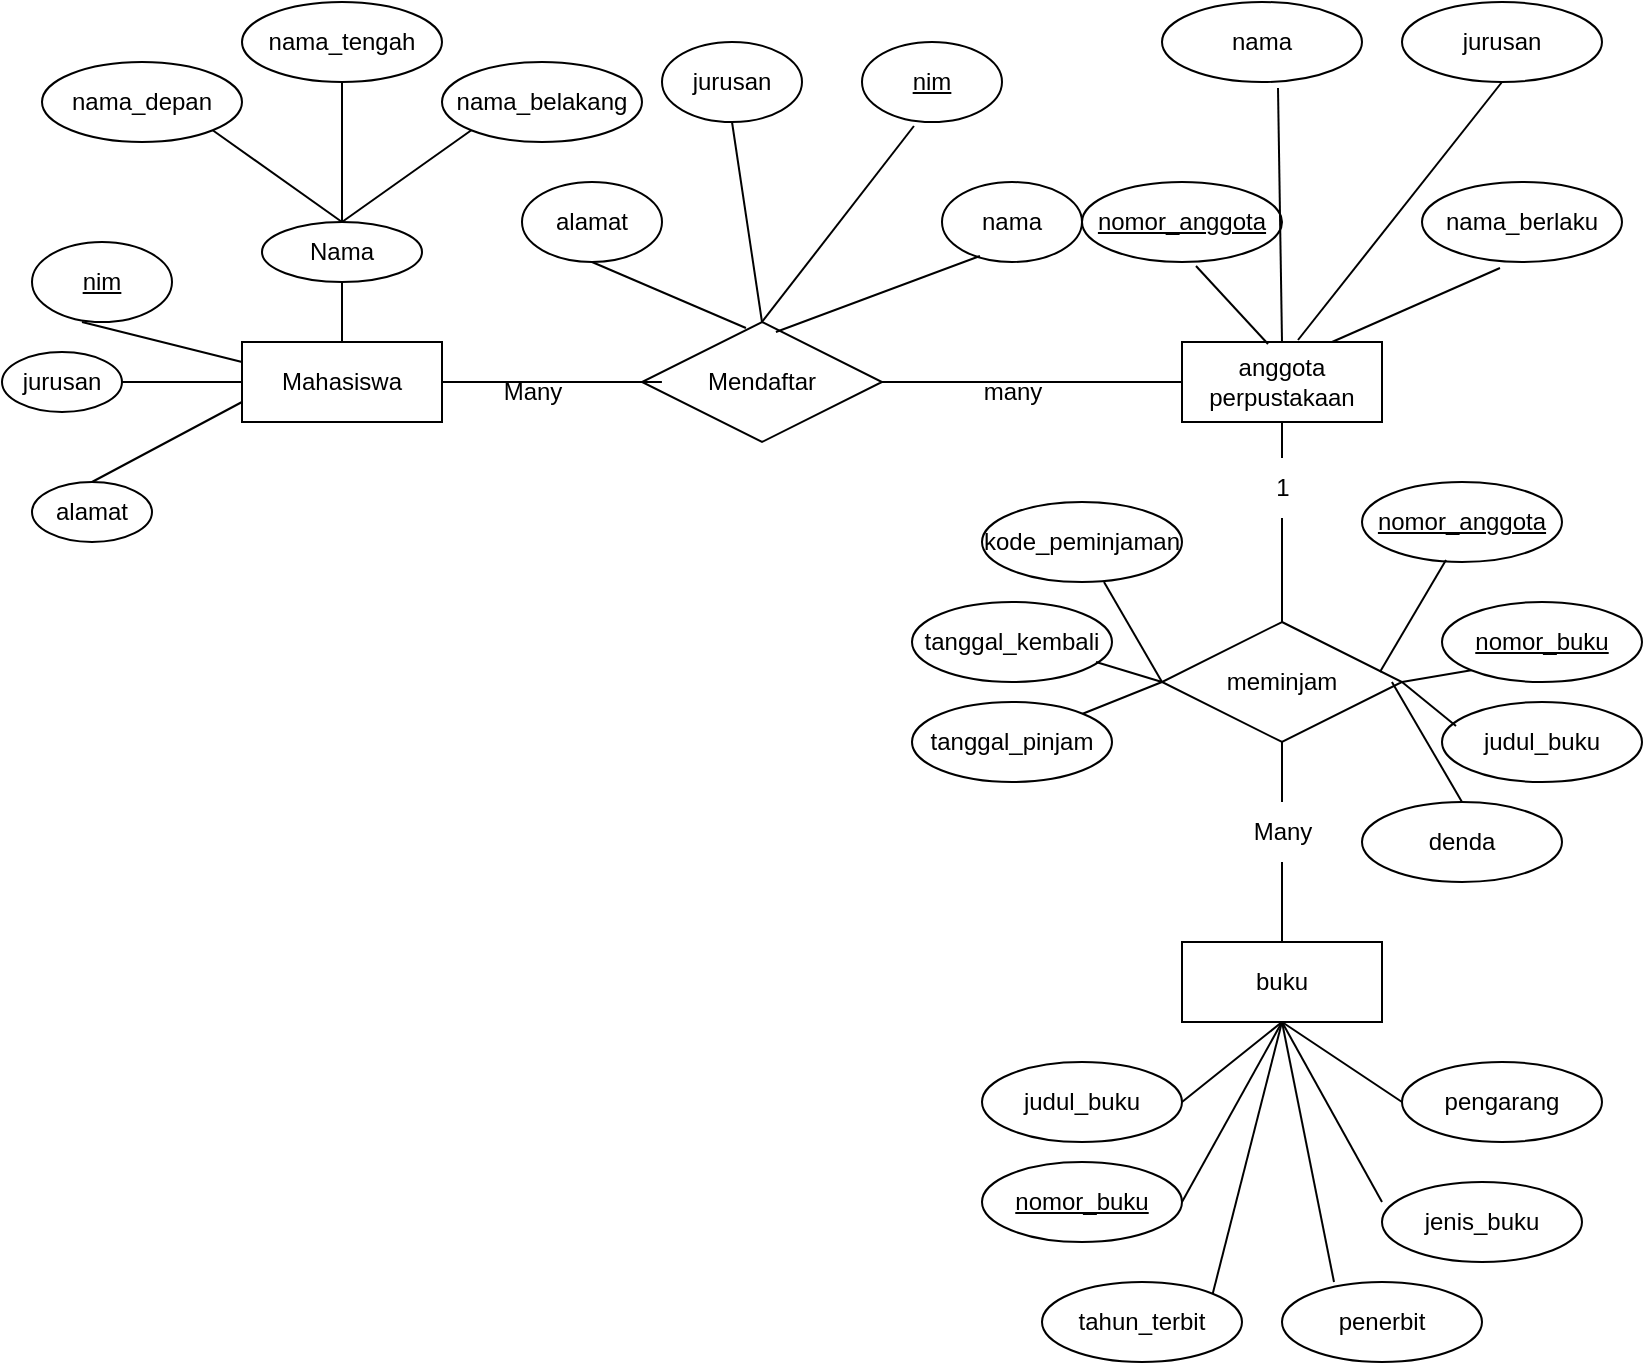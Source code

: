 <mxfile version="24.7.6">
  <diagram name="Page-1" id="3T8u2cyVK5gv6CKSMYh5">
    <mxGraphModel dx="954" dy="592" grid="1" gridSize="10" guides="1" tooltips="1" connect="1" arrows="1" fold="1" page="1" pageScale="1" pageWidth="850" pageHeight="1100" math="0" shadow="0">
      <root>
        <mxCell id="0" />
        <mxCell id="1" parent="0" />
        <mxCell id="mnM0kKBOUR_92j9C5KXF-2" value="Mahasiswa" style="whiteSpace=wrap;html=1;align=center;" vertex="1" parent="1">
          <mxGeometry x="150" y="300" width="100" height="40" as="geometry" />
        </mxCell>
        <mxCell id="mnM0kKBOUR_92j9C5KXF-3" value="anggota&lt;div&gt;perpustakaan&lt;/div&gt;" style="whiteSpace=wrap;html=1;align=center;" vertex="1" parent="1">
          <mxGeometry x="620" y="300" width="100" height="40" as="geometry" />
        </mxCell>
        <mxCell id="mnM0kKBOUR_92j9C5KXF-4" value="Mendaftar" style="shape=rhombus;perimeter=rhombusPerimeter;whiteSpace=wrap;html=1;align=center;" vertex="1" parent="1">
          <mxGeometry x="350" y="290" width="120" height="60" as="geometry" />
        </mxCell>
        <mxCell id="mnM0kKBOUR_92j9C5KXF-7" value="" style="endArrow=none;html=1;rounded=0;exitX=1;exitY=0.5;exitDx=0;exitDy=0;exitPerimeter=0;entryX=0.083;entryY=0.5;entryDx=0;entryDy=0;entryPerimeter=0;" edge="1" parent="1" source="mnM0kKBOUR_92j9C5KXF-2" target="mnM0kKBOUR_92j9C5KXF-4">
          <mxGeometry relative="1" as="geometry">
            <mxPoint x="230" y="320" as="sourcePoint" />
            <mxPoint x="350" y="320" as="targetPoint" />
          </mxGeometry>
        </mxCell>
        <mxCell id="mnM0kKBOUR_92j9C5KXF-8" value="" style="endArrow=none;html=1;rounded=0;entryX=0;entryY=0.5;entryDx=0;entryDy=0;exitX=1;exitY=0.5;exitDx=0;exitDy=0;" edge="1" parent="1" source="mnM0kKBOUR_92j9C5KXF-4" target="mnM0kKBOUR_92j9C5KXF-3">
          <mxGeometry relative="1" as="geometry">
            <mxPoint x="500" y="320" as="sourcePoint" />
            <mxPoint x="610" y="320" as="targetPoint" />
          </mxGeometry>
        </mxCell>
        <mxCell id="mnM0kKBOUR_92j9C5KXF-9" value="Nama" style="ellipse;whiteSpace=wrap;html=1;align=center;" vertex="1" parent="1">
          <mxGeometry x="160" y="240" width="80" height="30" as="geometry" />
        </mxCell>
        <mxCell id="mnM0kKBOUR_92j9C5KXF-10" value="nama_depan" style="ellipse;whiteSpace=wrap;html=1;align=center;" vertex="1" parent="1">
          <mxGeometry x="50" y="160" width="100" height="40" as="geometry" />
        </mxCell>
        <mxCell id="mnM0kKBOUR_92j9C5KXF-11" value="nama_tengah" style="ellipse;whiteSpace=wrap;html=1;align=center;" vertex="1" parent="1">
          <mxGeometry x="150" y="130" width="100" height="40" as="geometry" />
        </mxCell>
        <mxCell id="mnM0kKBOUR_92j9C5KXF-12" value="nama_belakang" style="ellipse;whiteSpace=wrap;html=1;align=center;" vertex="1" parent="1">
          <mxGeometry x="250" y="160" width="100" height="40" as="geometry" />
        </mxCell>
        <mxCell id="mnM0kKBOUR_92j9C5KXF-13" value="" style="endArrow=none;html=1;rounded=0;entryX=0.5;entryY=0;entryDx=0;entryDy=0;exitX=0.5;exitY=1;exitDx=0;exitDy=0;" edge="1" parent="1" source="mnM0kKBOUR_92j9C5KXF-9" target="mnM0kKBOUR_92j9C5KXF-2">
          <mxGeometry relative="1" as="geometry">
            <mxPoint x="130" y="280" as="sourcePoint" />
            <mxPoint x="290" y="280" as="targetPoint" />
          </mxGeometry>
        </mxCell>
        <mxCell id="mnM0kKBOUR_92j9C5KXF-16" value="" style="endArrow=none;html=1;rounded=0;entryX=0.5;entryY=1;entryDx=0;entryDy=0;exitX=0.5;exitY=0;exitDx=0;exitDy=0;" edge="1" parent="1" source="mnM0kKBOUR_92j9C5KXF-9" target="mnM0kKBOUR_92j9C5KXF-11">
          <mxGeometry relative="1" as="geometry">
            <mxPoint x="90" y="200" as="sourcePoint" />
            <mxPoint x="250" y="200" as="targetPoint" />
          </mxGeometry>
        </mxCell>
        <mxCell id="mnM0kKBOUR_92j9C5KXF-17" value="" style="endArrow=none;html=1;rounded=0;exitX=0;exitY=1;exitDx=0;exitDy=0;entryX=0.5;entryY=0;entryDx=0;entryDy=0;" edge="1" parent="1" source="mnM0kKBOUR_92j9C5KXF-12" target="mnM0kKBOUR_92j9C5KXF-9">
          <mxGeometry relative="1" as="geometry">
            <mxPoint x="260" y="250" as="sourcePoint" />
            <mxPoint x="420" y="250" as="targetPoint" />
          </mxGeometry>
        </mxCell>
        <mxCell id="mnM0kKBOUR_92j9C5KXF-18" value="" style="endArrow=none;html=1;rounded=0;entryX=1;entryY=1;entryDx=0;entryDy=0;exitX=0.5;exitY=0;exitDx=0;exitDy=0;" edge="1" parent="1" source="mnM0kKBOUR_92j9C5KXF-9" target="mnM0kKBOUR_92j9C5KXF-10">
          <mxGeometry relative="1" as="geometry">
            <mxPoint x="200" y="240" as="sourcePoint" />
            <mxPoint x="220" y="240" as="targetPoint" />
          </mxGeometry>
        </mxCell>
        <mxCell id="mnM0kKBOUR_92j9C5KXF-19" value="jurusan" style="ellipse;whiteSpace=wrap;html=1;align=center;" vertex="1" parent="1">
          <mxGeometry x="30" y="305" width="60" height="30" as="geometry" />
        </mxCell>
        <mxCell id="mnM0kKBOUR_92j9C5KXF-20" value="nim" style="ellipse;whiteSpace=wrap;html=1;align=center;fontStyle=4;" vertex="1" parent="1">
          <mxGeometry x="45" y="250" width="70" height="40" as="geometry" />
        </mxCell>
        <mxCell id="mnM0kKBOUR_92j9C5KXF-21" value="alamat" style="ellipse;whiteSpace=wrap;html=1;align=center;" vertex="1" parent="1">
          <mxGeometry x="45" y="370" width="60" height="30" as="geometry" />
        </mxCell>
        <mxCell id="mnM0kKBOUR_92j9C5KXF-22" value="" style="endArrow=none;html=1;rounded=0;exitX=1;exitY=0.5;exitDx=0;exitDy=0;entryX=0;entryY=0.5;entryDx=0;entryDy=0;" edge="1" parent="1" source="mnM0kKBOUR_92j9C5KXF-19" target="mnM0kKBOUR_92j9C5KXF-2">
          <mxGeometry relative="1" as="geometry">
            <mxPoint x="140" y="370" as="sourcePoint" />
            <mxPoint x="300" y="370" as="targetPoint" />
          </mxGeometry>
        </mxCell>
        <mxCell id="mnM0kKBOUR_92j9C5KXF-23" value="" style="endArrow=none;html=1;rounded=0;exitX=0.5;exitY=0;exitDx=0;exitDy=0;entryX=0;entryY=0.75;entryDx=0;entryDy=0;" edge="1" parent="1" source="mnM0kKBOUR_92j9C5KXF-21" target="mnM0kKBOUR_92j9C5KXF-2">
          <mxGeometry relative="1" as="geometry">
            <mxPoint x="150" y="380" as="sourcePoint" />
            <mxPoint x="310" y="380" as="targetPoint" />
          </mxGeometry>
        </mxCell>
        <mxCell id="mnM0kKBOUR_92j9C5KXF-25" value="" style="endArrow=none;html=1;rounded=0;entryX=0;entryY=0.25;entryDx=0;entryDy=0;exitX=0.357;exitY=1;exitDx=0;exitDy=0;exitPerimeter=0;" edge="1" parent="1" source="mnM0kKBOUR_92j9C5KXF-20" target="mnM0kKBOUR_92j9C5KXF-2">
          <mxGeometry relative="1" as="geometry">
            <mxPoint x="80" y="290" as="sourcePoint" />
            <mxPoint x="240" y="290" as="targetPoint" />
          </mxGeometry>
        </mxCell>
        <mxCell id="mnM0kKBOUR_92j9C5KXF-26" value="jurusan" style="ellipse;whiteSpace=wrap;html=1;align=center;" vertex="1" parent="1">
          <mxGeometry x="360" y="150" width="70" height="40" as="geometry" />
        </mxCell>
        <mxCell id="mnM0kKBOUR_92j9C5KXF-27" value="alamat" style="ellipse;whiteSpace=wrap;html=1;align=center;" vertex="1" parent="1">
          <mxGeometry x="290" y="220" width="70" height="40" as="geometry" />
        </mxCell>
        <mxCell id="mnM0kKBOUR_92j9C5KXF-28" value="nama" style="ellipse;whiteSpace=wrap;html=1;align=center;" vertex="1" parent="1">
          <mxGeometry x="500" y="220" width="70" height="40" as="geometry" />
        </mxCell>
        <mxCell id="mnM0kKBOUR_92j9C5KXF-29" value="nim" style="ellipse;whiteSpace=wrap;html=1;align=center;fontStyle=4;" vertex="1" parent="1">
          <mxGeometry x="460" y="150" width="70" height="40" as="geometry" />
        </mxCell>
        <mxCell id="mnM0kKBOUR_92j9C5KXF-30" value="" style="endArrow=none;html=1;rounded=0;exitX=0.5;exitY=1;exitDx=0;exitDy=0;entryX=0.5;entryY=0;entryDx=0;entryDy=0;" edge="1" parent="1" source="mnM0kKBOUR_92j9C5KXF-26" target="mnM0kKBOUR_92j9C5KXF-4">
          <mxGeometry relative="1" as="geometry">
            <mxPoint x="380" y="210" as="sourcePoint" />
            <mxPoint x="410" y="290" as="targetPoint" />
          </mxGeometry>
        </mxCell>
        <mxCell id="mnM0kKBOUR_92j9C5KXF-31" value="" style="endArrow=none;html=1;rounded=0;exitX=0.5;exitY=0;exitDx=0;exitDy=0;entryX=0.371;entryY=1.05;entryDx=0;entryDy=0;entryPerimeter=0;" edge="1" parent="1" source="mnM0kKBOUR_92j9C5KXF-4" target="mnM0kKBOUR_92j9C5KXF-29">
          <mxGeometry relative="1" as="geometry">
            <mxPoint x="430" y="220" as="sourcePoint" />
            <mxPoint x="590" y="220" as="targetPoint" />
          </mxGeometry>
        </mxCell>
        <mxCell id="mnM0kKBOUR_92j9C5KXF-32" value="" style="endArrow=none;html=1;rounded=0;entryX=0.433;entryY=0.05;entryDx=0;entryDy=0;entryPerimeter=0;exitX=0.5;exitY=1;exitDx=0;exitDy=0;" edge="1" parent="1" source="mnM0kKBOUR_92j9C5KXF-27" target="mnM0kKBOUR_92j9C5KXF-4">
          <mxGeometry relative="1" as="geometry">
            <mxPoint x="320" y="280" as="sourcePoint" />
            <mxPoint x="480" y="280" as="targetPoint" />
          </mxGeometry>
        </mxCell>
        <mxCell id="mnM0kKBOUR_92j9C5KXF-33" value="" style="endArrow=none;html=1;rounded=0;exitX=0.558;exitY=0.083;exitDx=0;exitDy=0;exitPerimeter=0;entryX=0.271;entryY=0.925;entryDx=0;entryDy=0;entryPerimeter=0;" edge="1" parent="1" source="mnM0kKBOUR_92j9C5KXF-4" target="mnM0kKBOUR_92j9C5KXF-28">
          <mxGeometry relative="1" as="geometry">
            <mxPoint x="430" y="290" as="sourcePoint" />
            <mxPoint x="510" y="260" as="targetPoint" />
          </mxGeometry>
        </mxCell>
        <mxCell id="mnM0kKBOUR_92j9C5KXF-34" value="nama" style="ellipse;whiteSpace=wrap;html=1;align=center;" vertex="1" parent="1">
          <mxGeometry x="610" y="130" width="100" height="40" as="geometry" />
        </mxCell>
        <mxCell id="mnM0kKBOUR_92j9C5KXF-35" value="jurusan" style="ellipse;whiteSpace=wrap;html=1;align=center;" vertex="1" parent="1">
          <mxGeometry x="730" y="130" width="100" height="40" as="geometry" />
        </mxCell>
        <mxCell id="mnM0kKBOUR_92j9C5KXF-36" value="nama_berlaku" style="ellipse;whiteSpace=wrap;html=1;align=center;" vertex="1" parent="1">
          <mxGeometry x="740" y="220" width="100" height="40" as="geometry" />
        </mxCell>
        <mxCell id="mnM0kKBOUR_92j9C5KXF-37" value="nomor_anggota" style="ellipse;whiteSpace=wrap;html=1;align=center;fontStyle=4;" vertex="1" parent="1">
          <mxGeometry x="570" y="220" width="100" height="40" as="geometry" />
        </mxCell>
        <mxCell id="mnM0kKBOUR_92j9C5KXF-38" value="" style="endArrow=none;html=1;rounded=0;exitX=0.58;exitY=1.075;exitDx=0;exitDy=0;exitPerimeter=0;entryX=0.5;entryY=0;entryDx=0;entryDy=0;" edge="1" parent="1" source="mnM0kKBOUR_92j9C5KXF-34" target="mnM0kKBOUR_92j9C5KXF-3">
          <mxGeometry relative="1" as="geometry">
            <mxPoint x="640" y="190" as="sourcePoint" />
            <mxPoint x="800" y="190" as="targetPoint" />
          </mxGeometry>
        </mxCell>
        <mxCell id="mnM0kKBOUR_92j9C5KXF-39" value="" style="endArrow=none;html=1;rounded=0;entryX=0.5;entryY=1;entryDx=0;entryDy=0;exitX=0.58;exitY=-0.025;exitDx=0;exitDy=0;exitPerimeter=0;" edge="1" parent="1" source="mnM0kKBOUR_92j9C5KXF-3" target="mnM0kKBOUR_92j9C5KXF-35">
          <mxGeometry relative="1" as="geometry">
            <mxPoint x="690" y="200" as="sourcePoint" />
            <mxPoint x="850" y="200" as="targetPoint" />
          </mxGeometry>
        </mxCell>
        <mxCell id="mnM0kKBOUR_92j9C5KXF-40" value="" style="endArrow=none;html=1;rounded=0;entryX=0.43;entryY=0.025;entryDx=0;entryDy=0;entryPerimeter=0;exitX=0.57;exitY=1.05;exitDx=0;exitDy=0;exitPerimeter=0;" edge="1" parent="1" source="mnM0kKBOUR_92j9C5KXF-37" target="mnM0kKBOUR_92j9C5KXF-3">
          <mxGeometry relative="1" as="geometry">
            <mxPoint x="510" y="270" as="sourcePoint" />
            <mxPoint x="670" y="270" as="targetPoint" />
          </mxGeometry>
        </mxCell>
        <mxCell id="mnM0kKBOUR_92j9C5KXF-41" value="" style="endArrow=none;html=1;rounded=0;entryX=0.39;entryY=1.075;entryDx=0;entryDy=0;entryPerimeter=0;exitX=0.75;exitY=0;exitDx=0;exitDy=0;" edge="1" parent="1" source="mnM0kKBOUR_92j9C5KXF-3" target="mnM0kKBOUR_92j9C5KXF-36">
          <mxGeometry relative="1" as="geometry">
            <mxPoint x="620" y="360" as="sourcePoint" />
            <mxPoint x="780" y="360" as="targetPoint" />
          </mxGeometry>
        </mxCell>
        <mxCell id="mnM0kKBOUR_92j9C5KXF-42" value="meminjam" style="shape=rhombus;perimeter=rhombusPerimeter;whiteSpace=wrap;html=1;align=center;" vertex="1" parent="1">
          <mxGeometry x="610" y="440" width="120" height="60" as="geometry" />
        </mxCell>
        <mxCell id="mnM0kKBOUR_92j9C5KXF-43" value="" style="endArrow=none;html=1;rounded=0;exitX=0.5;exitY=0;exitDx=0;exitDy=0;entryX=0.5;entryY=1;entryDx=0;entryDy=0;" edge="1" parent="1" source="mnM0kKBOUR_92j9C5KXF-76" target="mnM0kKBOUR_92j9C5KXF-3">
          <mxGeometry relative="1" as="geometry">
            <mxPoint x="610" y="380" as="sourcePoint" />
            <mxPoint x="770" y="380" as="targetPoint" />
          </mxGeometry>
        </mxCell>
        <mxCell id="mnM0kKBOUR_92j9C5KXF-44" value="tanggal_pinjam" style="ellipse;whiteSpace=wrap;html=1;align=center;" vertex="1" parent="1">
          <mxGeometry x="485" y="480" width="100" height="40" as="geometry" />
        </mxCell>
        <mxCell id="mnM0kKBOUR_92j9C5KXF-45" value="tanggal_kembali" style="ellipse;whiteSpace=wrap;html=1;align=center;" vertex="1" parent="1">
          <mxGeometry x="485" y="430" width="100" height="40" as="geometry" />
        </mxCell>
        <mxCell id="mnM0kKBOUR_92j9C5KXF-46" value="kode_peminjaman" style="ellipse;whiteSpace=wrap;html=1;align=center;" vertex="1" parent="1">
          <mxGeometry x="520" y="380" width="100" height="40" as="geometry" />
        </mxCell>
        <mxCell id="mnM0kKBOUR_92j9C5KXF-47" value="" style="endArrow=none;html=1;rounded=0;exitX=0.92;exitY=0.75;exitDx=0;exitDy=0;entryX=0;entryY=0.5;entryDx=0;entryDy=0;exitPerimeter=0;" edge="1" parent="1" source="mnM0kKBOUR_92j9C5KXF-45" target="mnM0kKBOUR_92j9C5KXF-42">
          <mxGeometry relative="1" as="geometry">
            <mxPoint x="600" y="450" as="sourcePoint" />
            <mxPoint x="760" y="450" as="targetPoint" />
          </mxGeometry>
        </mxCell>
        <mxCell id="mnM0kKBOUR_92j9C5KXF-48" value="" style="endArrow=none;html=1;rounded=0;exitX=1;exitY=0;exitDx=0;exitDy=0;entryX=0;entryY=0.5;entryDx=0;entryDy=0;" edge="1" parent="1" source="mnM0kKBOUR_92j9C5KXF-44" target="mnM0kKBOUR_92j9C5KXF-42">
          <mxGeometry relative="1" as="geometry">
            <mxPoint x="620" y="510" as="sourcePoint" />
            <mxPoint x="780" y="510" as="targetPoint" />
          </mxGeometry>
        </mxCell>
        <mxCell id="mnM0kKBOUR_92j9C5KXF-49" value="" style="endArrow=none;html=1;rounded=0;exitX=0.61;exitY=1;exitDx=0;exitDy=0;entryX=0;entryY=0.5;entryDx=0;entryDy=0;exitPerimeter=0;" edge="1" parent="1" source="mnM0kKBOUR_92j9C5KXF-46" target="mnM0kKBOUR_92j9C5KXF-42">
          <mxGeometry relative="1" as="geometry">
            <mxPoint x="660" y="410" as="sourcePoint" />
            <mxPoint x="820" y="410" as="targetPoint" />
          </mxGeometry>
        </mxCell>
        <mxCell id="mnM0kKBOUR_92j9C5KXF-50" value="nomor_buku" style="ellipse;whiteSpace=wrap;html=1;align=center;fontStyle=4;" vertex="1" parent="1">
          <mxGeometry x="750" y="430" width="100" height="40" as="geometry" />
        </mxCell>
        <mxCell id="mnM0kKBOUR_92j9C5KXF-51" value="denda" style="ellipse;whiteSpace=wrap;html=1;align=center;" vertex="1" parent="1">
          <mxGeometry x="710" y="530" width="100" height="40" as="geometry" />
        </mxCell>
        <mxCell id="mnM0kKBOUR_92j9C5KXF-52" value="judul_buku" style="ellipse;whiteSpace=wrap;html=1;align=center;" vertex="1" parent="1">
          <mxGeometry x="750" y="480" width="100" height="40" as="geometry" />
        </mxCell>
        <mxCell id="mnM0kKBOUR_92j9C5KXF-53" value="nomor_anggota" style="ellipse;whiteSpace=wrap;html=1;align=center;fontStyle=4;" vertex="1" parent="1">
          <mxGeometry x="710" y="370" width="100" height="40" as="geometry" />
        </mxCell>
        <mxCell id="mnM0kKBOUR_92j9C5KXF-54" value="" style="endArrow=none;html=1;rounded=0;entryX=0.42;entryY=0.975;entryDx=0;entryDy=0;entryPerimeter=0;exitX=0.908;exitY=0.417;exitDx=0;exitDy=0;exitPerimeter=0;" edge="1" parent="1" source="mnM0kKBOUR_92j9C5KXF-42" target="mnM0kKBOUR_92j9C5KXF-53">
          <mxGeometry relative="1" as="geometry">
            <mxPoint x="620" y="420" as="sourcePoint" />
            <mxPoint x="780" y="420" as="targetPoint" />
          </mxGeometry>
        </mxCell>
        <mxCell id="mnM0kKBOUR_92j9C5KXF-55" value="" style="endArrow=none;html=1;rounded=0;entryX=0;entryY=1;entryDx=0;entryDy=0;exitX=1;exitY=0.5;exitDx=0;exitDy=0;" edge="1" parent="1" source="mnM0kKBOUR_92j9C5KXF-42" target="mnM0kKBOUR_92j9C5KXF-50">
          <mxGeometry relative="1" as="geometry">
            <mxPoint x="660" y="480" as="sourcePoint" />
            <mxPoint x="820" y="480" as="targetPoint" />
          </mxGeometry>
        </mxCell>
        <mxCell id="mnM0kKBOUR_92j9C5KXF-56" value="" style="endArrow=none;html=1;rounded=0;entryX=0.07;entryY=0.3;entryDx=0;entryDy=0;entryPerimeter=0;" edge="1" parent="1" target="mnM0kKBOUR_92j9C5KXF-52">
          <mxGeometry relative="1" as="geometry">
            <mxPoint x="730" y="470" as="sourcePoint" />
            <mxPoint x="790" y="510" as="targetPoint" />
          </mxGeometry>
        </mxCell>
        <mxCell id="mnM0kKBOUR_92j9C5KXF-57" value="" style="endArrow=none;html=1;rounded=0;exitX=0.5;exitY=0;exitDx=0;exitDy=0;entryX=0.958;entryY=0.5;entryDx=0;entryDy=0;entryPerimeter=0;" edge="1" parent="1" source="mnM0kKBOUR_92j9C5KXF-51" target="mnM0kKBOUR_92j9C5KXF-42">
          <mxGeometry relative="1" as="geometry">
            <mxPoint x="570" y="520" as="sourcePoint" />
            <mxPoint x="720" y="470" as="targetPoint" />
          </mxGeometry>
        </mxCell>
        <mxCell id="mnM0kKBOUR_92j9C5KXF-60" value="buku" style="whiteSpace=wrap;html=1;align=center;" vertex="1" parent="1">
          <mxGeometry x="620" y="600" width="100" height="40" as="geometry" />
        </mxCell>
        <mxCell id="mnM0kKBOUR_92j9C5KXF-61" value="" style="endArrow=none;html=1;rounded=0;entryX=0.5;entryY=1;entryDx=0;entryDy=0;exitX=0.5;exitY=0;exitDx=0;exitDy=0;" edge="1" parent="1" source="mnM0kKBOUR_92j9C5KXF-74" target="mnM0kKBOUR_92j9C5KXF-42">
          <mxGeometry relative="1" as="geometry">
            <mxPoint x="540" y="590" as="sourcePoint" />
            <mxPoint x="700" y="590" as="targetPoint" />
          </mxGeometry>
        </mxCell>
        <mxCell id="mnM0kKBOUR_92j9C5KXF-62" value="nomor_buku" style="ellipse;whiteSpace=wrap;html=1;align=center;fontStyle=4;" vertex="1" parent="1">
          <mxGeometry x="520" y="710" width="100" height="40" as="geometry" />
        </mxCell>
        <mxCell id="mnM0kKBOUR_92j9C5KXF-63" value="pengarang" style="ellipse;whiteSpace=wrap;html=1;align=center;" vertex="1" parent="1">
          <mxGeometry x="730" y="660" width="100" height="40" as="geometry" />
        </mxCell>
        <mxCell id="mnM0kKBOUR_92j9C5KXF-64" value="jenis_buku" style="ellipse;whiteSpace=wrap;html=1;align=center;" vertex="1" parent="1">
          <mxGeometry x="720" y="720" width="100" height="40" as="geometry" />
        </mxCell>
        <mxCell id="mnM0kKBOUR_92j9C5KXF-65" value="tahun_terbit" style="ellipse;whiteSpace=wrap;html=1;align=center;" vertex="1" parent="1">
          <mxGeometry x="550" y="770" width="100" height="40" as="geometry" />
        </mxCell>
        <mxCell id="mnM0kKBOUR_92j9C5KXF-66" value="penerbit" style="ellipse;whiteSpace=wrap;html=1;align=center;" vertex="1" parent="1">
          <mxGeometry x="670" y="770" width="100" height="40" as="geometry" />
        </mxCell>
        <mxCell id="mnM0kKBOUR_92j9C5KXF-67" value="judul_buku" style="ellipse;whiteSpace=wrap;html=1;align=center;" vertex="1" parent="1">
          <mxGeometry x="520" y="660" width="100" height="40" as="geometry" />
        </mxCell>
        <mxCell id="mnM0kKBOUR_92j9C5KXF-68" value="" style="endArrow=none;html=1;rounded=0;entryX=0.5;entryY=1;entryDx=0;entryDy=0;exitX=1;exitY=0.5;exitDx=0;exitDy=0;" edge="1" parent="1" source="mnM0kKBOUR_92j9C5KXF-67" target="mnM0kKBOUR_92j9C5KXF-60">
          <mxGeometry relative="1" as="geometry">
            <mxPoint x="510" y="650" as="sourcePoint" />
            <mxPoint x="670" y="650" as="targetPoint" />
          </mxGeometry>
        </mxCell>
        <mxCell id="mnM0kKBOUR_92j9C5KXF-69" value="" style="endArrow=none;html=1;rounded=0;exitX=1;exitY=0.5;exitDx=0;exitDy=0;entryX=0.5;entryY=1;entryDx=0;entryDy=0;" edge="1" parent="1" source="mnM0kKBOUR_92j9C5KXF-62" target="mnM0kKBOUR_92j9C5KXF-60">
          <mxGeometry relative="1" as="geometry">
            <mxPoint x="660" y="710" as="sourcePoint" />
            <mxPoint x="820" y="710" as="targetPoint" />
          </mxGeometry>
        </mxCell>
        <mxCell id="mnM0kKBOUR_92j9C5KXF-70" value="" style="endArrow=none;html=1;rounded=0;exitX=1;exitY=0;exitDx=0;exitDy=0;entryX=0.5;entryY=1;entryDx=0;entryDy=0;" edge="1" parent="1" source="mnM0kKBOUR_92j9C5KXF-65" target="mnM0kKBOUR_92j9C5KXF-60">
          <mxGeometry relative="1" as="geometry">
            <mxPoint x="660" y="710" as="sourcePoint" />
            <mxPoint x="820" y="710" as="targetPoint" />
          </mxGeometry>
        </mxCell>
        <mxCell id="mnM0kKBOUR_92j9C5KXF-71" value="" style="endArrow=none;html=1;rounded=0;exitX=0.5;exitY=1;exitDx=0;exitDy=0;entryX=0.26;entryY=0;entryDx=0;entryDy=0;entryPerimeter=0;" edge="1" parent="1" source="mnM0kKBOUR_92j9C5KXF-60" target="mnM0kKBOUR_92j9C5KXF-66">
          <mxGeometry relative="1" as="geometry">
            <mxPoint x="710" y="650" as="sourcePoint" />
            <mxPoint x="870" y="650" as="targetPoint" />
          </mxGeometry>
        </mxCell>
        <mxCell id="mnM0kKBOUR_92j9C5KXF-72" value="" style="endArrow=none;html=1;rounded=0;entryX=0;entryY=0.5;entryDx=0;entryDy=0;exitX=0.5;exitY=1;exitDx=0;exitDy=0;" edge="1" parent="1" source="mnM0kKBOUR_92j9C5KXF-60" target="mnM0kKBOUR_92j9C5KXF-63">
          <mxGeometry relative="1" as="geometry">
            <mxPoint x="700" y="650" as="sourcePoint" />
            <mxPoint x="860" y="650" as="targetPoint" />
          </mxGeometry>
        </mxCell>
        <mxCell id="mnM0kKBOUR_92j9C5KXF-73" value="" style="endArrow=none;html=1;rounded=0;exitX=0.5;exitY=1;exitDx=0;exitDy=0;" edge="1" parent="1" source="mnM0kKBOUR_92j9C5KXF-60">
          <mxGeometry relative="1" as="geometry">
            <mxPoint x="730" y="630" as="sourcePoint" />
            <mxPoint x="720" y="730" as="targetPoint" />
          </mxGeometry>
        </mxCell>
        <mxCell id="mnM0kKBOUR_92j9C5KXF-75" value="" style="endArrow=none;html=1;rounded=0;entryX=0.5;entryY=1;entryDx=0;entryDy=0;exitX=0.5;exitY=0;exitDx=0;exitDy=0;" edge="1" parent="1" source="mnM0kKBOUR_92j9C5KXF-60" target="mnM0kKBOUR_92j9C5KXF-74">
          <mxGeometry relative="1" as="geometry">
            <mxPoint x="670" y="600" as="sourcePoint" />
            <mxPoint x="670" y="500" as="targetPoint" />
          </mxGeometry>
        </mxCell>
        <mxCell id="mnM0kKBOUR_92j9C5KXF-74" value="Many" style="text;html=1;align=center;verticalAlign=middle;resizable=0;points=[];autosize=1;strokeColor=none;fillColor=none;" vertex="1" parent="1">
          <mxGeometry x="645" y="530" width="50" height="30" as="geometry" />
        </mxCell>
        <mxCell id="mnM0kKBOUR_92j9C5KXF-77" value="" style="endArrow=none;html=1;rounded=0;exitX=0.5;exitY=0;exitDx=0;exitDy=0;entryX=0.5;entryY=1;entryDx=0;entryDy=0;" edge="1" parent="1" source="mnM0kKBOUR_92j9C5KXF-42" target="mnM0kKBOUR_92j9C5KXF-76">
          <mxGeometry relative="1" as="geometry">
            <mxPoint x="670" y="440" as="sourcePoint" />
            <mxPoint x="670" y="340" as="targetPoint" />
          </mxGeometry>
        </mxCell>
        <mxCell id="mnM0kKBOUR_92j9C5KXF-76" value="1" style="text;html=1;align=center;verticalAlign=middle;resizable=0;points=[];autosize=1;strokeColor=none;fillColor=none;" vertex="1" parent="1">
          <mxGeometry x="655" y="358" width="30" height="30" as="geometry" />
        </mxCell>
        <mxCell id="mnM0kKBOUR_92j9C5KXF-78" value="many" style="text;html=1;align=center;verticalAlign=middle;resizable=0;points=[];autosize=1;strokeColor=none;fillColor=none;" vertex="1" parent="1">
          <mxGeometry x="510" y="310" width="50" height="30" as="geometry" />
        </mxCell>
        <mxCell id="mnM0kKBOUR_92j9C5KXF-79" value="Many" style="text;html=1;align=center;verticalAlign=middle;resizable=0;points=[];autosize=1;strokeColor=none;fillColor=none;" vertex="1" parent="1">
          <mxGeometry x="270" y="310" width="50" height="30" as="geometry" />
        </mxCell>
      </root>
    </mxGraphModel>
  </diagram>
</mxfile>
